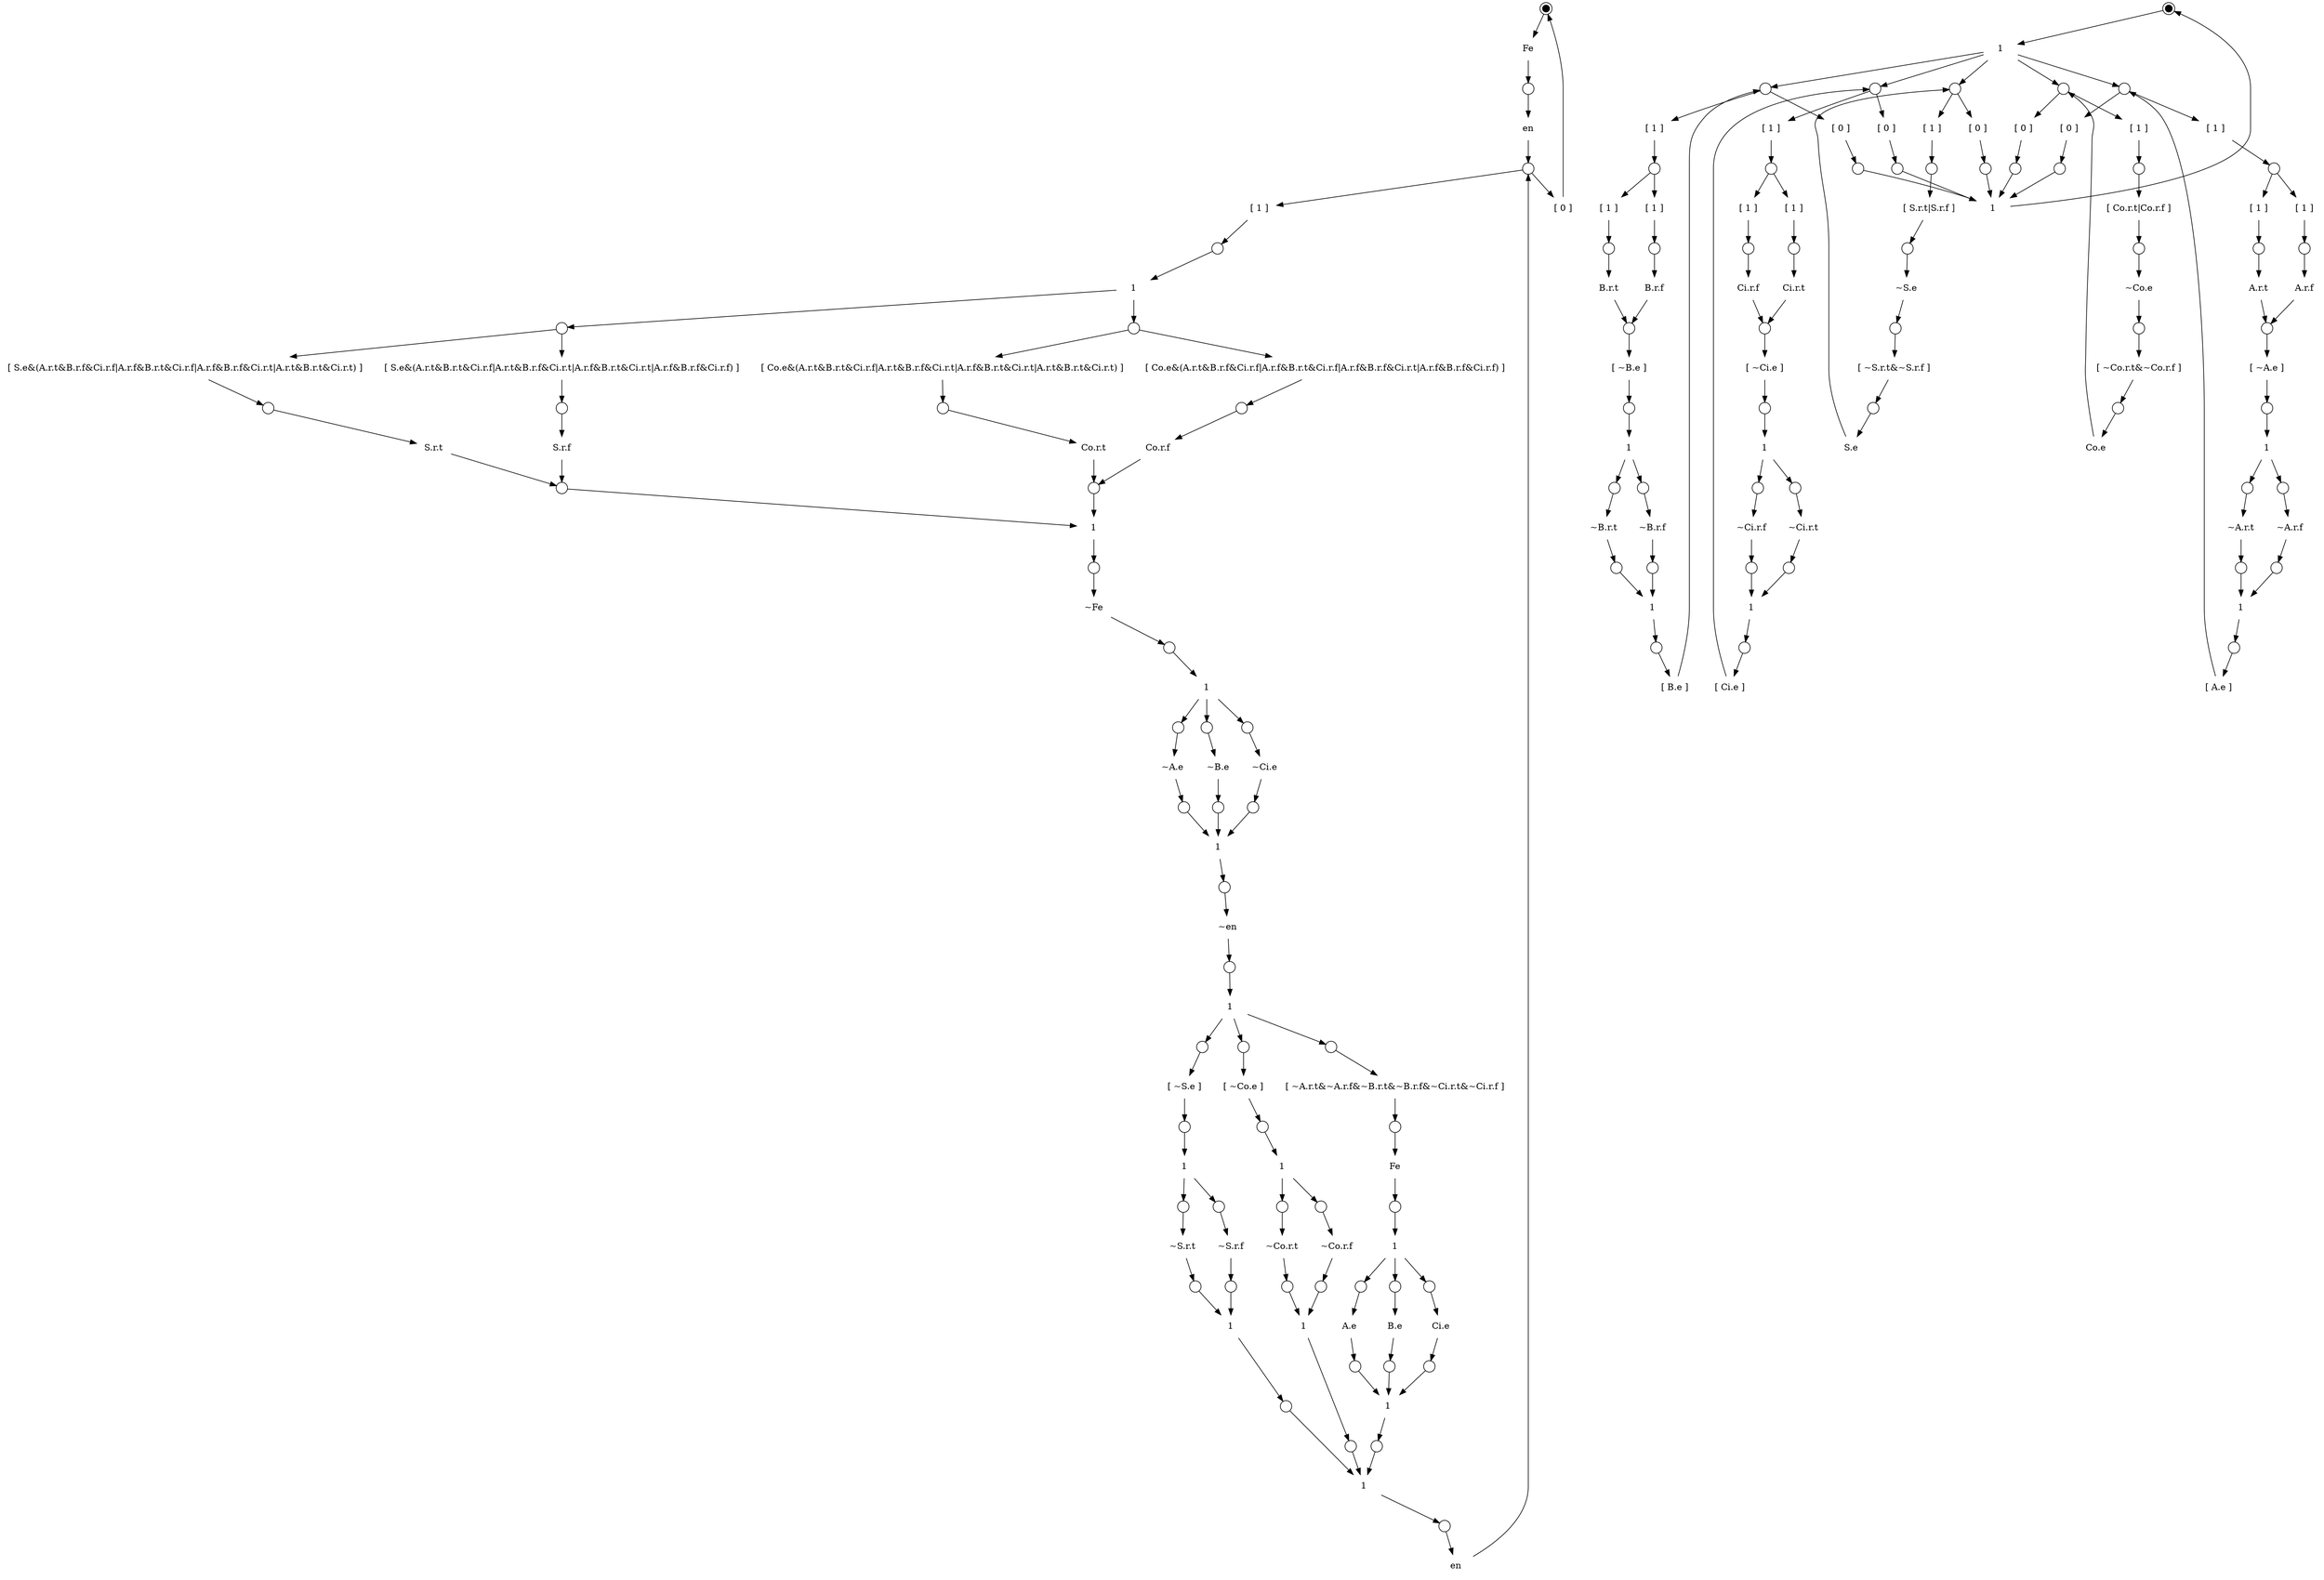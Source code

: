 digraph model
{
	subgraph pcfb_FA
	{
		graph["label"="" "variables"="Ci.r.t,Ci.r.f,Ci.e,A.r.t,A.r.f,A.e,B.r.t,B.r.f,B.e,S.r.t,S.r.f,S.e,Co.r.t,Co.r.f,Co.e,Fe,en" "type"="local" "elaborate"="true" "reset"="~Ci.r.t&~Ci.r.f&Ci.e&~A.r.t&~A.r.f&A.e&~B.r.t&~B.r.f&B.e&~S.r.t&~S.r.f&S.e&~Co.r.t&~Co.r.f&Co.e"];
		S0["shape"="circle" "width"="0.15" "peripheries"="2" "style"="filled" "fillcolor"="#000000" "label"=""];
		T0["shape"="plaintext" "label"="Fe"];
		S0->T0;
		S1["shape"="circle" "width"="0.25" "label"=""];
		T0->S1;
		T1["shape"="plaintext" "label"="en"];
		S1->T1;
		S2["shape"="circle" "width"="0.25" "label"=""];
		T1->S2;
		T2["shape"="plaintext" "label"="[ 1 ]"];
		S2->T2;
		S3["shape"="circle" "width"="0.25" "label"=""];
		T2->S3;
		T3["shape"="plaintext" "label"="1"];
		S3->T3;
		S4["shape"="circle" "width"="0.25" "label"=""];
		T3->S4;
		T4["shape"="plaintext" "label"="[ S.e&(A.r.t&B.r.f&Ci.r.f|A.r.f&B.r.t&Ci.r.f|A.r.f&B.r.f&Ci.r.t|A.r.t&B.r.t&Ci.r.t) ]"];
		S4->T4;
		S5["shape"="circle" "width"="0.25" "label"=""];
		T4->S5;
		T5["shape"="plaintext" "label"="S.r.t"];
		S5->T5;
		T6["shape"="plaintext" "label"="[ S.e&(A.r.t&B.r.t&Ci.r.f|A.r.t&B.r.f&Ci.r.t|A.r.f&B.r.t&Ci.r.t|A.r.f&B.r.f&Ci.r.f) ]"];
		S4->T6;
		S6["shape"="circle" "width"="0.25" "label"=""];
		T6->S6;
		T7["shape"="plaintext" "label"="S.r.f"];
		S6->T7;
		S7["shape"="circle" "width"="0.25" "label"=""];
		T5->S7;
		T7->S7;
		S8["shape"="circle" "width"="0.25" "label"=""];
		T3->S8;
		T8["shape"="plaintext" "label"="[ Co.e&(A.r.t&B.r.t&Ci.r.f|A.r.t&B.r.f&Ci.r.t|A.r.f&B.r.t&Ci.r.t|A.r.t&B.r.t&Ci.r.t) ]"];
		S8->T8;
		S9["shape"="circle" "width"="0.25" "label"=""];
		T8->S9;
		T9["shape"="plaintext" "label"="Co.r.t"];
		S9->T9;
		T10["shape"="plaintext" "label"="[ Co.e&(A.r.t&B.r.f&Ci.r.f|A.r.f&B.r.t&Ci.r.f|A.r.f&B.r.f&Ci.r.t|A.r.f&B.r.f&Ci.r.f) ]"];
		S8->T10;
		S10["shape"="circle" "width"="0.25" "label"=""];
		T10->S10;
		T11["shape"="plaintext" "label"="Co.r.f"];
		S10->T11;
		S11["shape"="circle" "width"="0.25" "label"=""];
		T9->S11;
		T11->S11;
		T12["shape"="plaintext" "label"="1"];
		S7->T12;
		S11->T12;
		S12["shape"="circle" "width"="0.25" "label"=""];
		T12->S12;
		T13["shape"="plaintext" "label"="~Fe"];
		S12->T13;
		S13["shape"="circle" "width"="0.25" "label"=""];
		T13->S13;
		T14["shape"="plaintext" "label"="1"];
		S13->T14;
		S14["shape"="circle" "width"="0.25" "label"=""];
		T14->S14;
		T15["shape"="plaintext" "label"="~A.e"];
		S14->T15;
		S15["shape"="circle" "width"="0.25" "label"=""];
		T15->S15;
		S16["shape"="circle" "width"="0.25" "label"=""];
		T14->S16;
		T16["shape"="plaintext" "label"="~B.e"];
		S16->T16;
		S17["shape"="circle" "width"="0.25" "label"=""];
		T16->S17;
		S18["shape"="circle" "width"="0.25" "label"=""];
		T14->S18;
		T17["shape"="plaintext" "label"="~Ci.e"];
		S18->T17;
		S19["shape"="circle" "width"="0.25" "label"=""];
		T17->S19;
		T18["shape"="plaintext" "label"="1"];
		S15->T18;
		S17->T18;
		S19->T18;
		S20["shape"="circle" "width"="0.25" "label"=""];
		T18->S20;
		T19["shape"="plaintext" "label"="~en"];
		S20->T19;
		S21["shape"="circle" "width"="0.25" "label"=""];
		T19->S21;
		T20["shape"="plaintext" "label"="1"];
		S21->T20;
		S22["shape"="circle" "width"="0.25" "label"=""];
		T20->S22;
		T21["shape"="plaintext" "label"="[ ~S.e ]"];
		S22->T21;
		S23["shape"="circle" "width"="0.25" "label"=""];
		T21->S23;
		T22["shape"="plaintext" "label"="1"];
		S23->T22;
		S24["shape"="circle" "width"="0.25" "label"=""];
		T22->S24;
		T23["shape"="plaintext" "label"="~S.r.t"];
		S24->T23;
		S25["shape"="circle" "width"="0.25" "label"=""];
		T23->S25;
		S26["shape"="circle" "width"="0.25" "label"=""];
		T22->S26;
		T24["shape"="plaintext" "label"="~S.r.f"];
		S26->T24;
		S27["shape"="circle" "width"="0.25" "label"=""];
		T24->S27;
		T25["shape"="plaintext" "label"="1"];
		S25->T25;
		S27->T25;
		S28["shape"="circle" "width"="0.25" "label"=""];
		T25->S28;
		S29["shape"="circle" "width"="0.25" "label"=""];
		T20->S29;
		T26["shape"="plaintext" "label"="[ ~Co.e ]"];
		S29->T26;
		S30["shape"="circle" "width"="0.25" "label"=""];
		T26->S30;
		T27["shape"="plaintext" "label"="1"];
		S30->T27;
		S31["shape"="circle" "width"="0.25" "label"=""];
		T27->S31;
		T28["shape"="plaintext" "label"="~Co.r.t"];
		S31->T28;
		S32["shape"="circle" "width"="0.25" "label"=""];
		T28->S32;
		S33["shape"="circle" "width"="0.25" "label"=""];
		T27->S33;
		T29["shape"="plaintext" "label"="~Co.r.f"];
		S33->T29;
		S34["shape"="circle" "width"="0.25" "label"=""];
		T29->S34;
		T30["shape"="plaintext" "label"="1"];
		S32->T30;
		S34->T30;
		S35["shape"="circle" "width"="0.25" "label"=""];
		T30->S35;
		S36["shape"="circle" "width"="0.25" "label"=""];
		T20->S36;
		T31["shape"="plaintext" "label"="[ ~A.r.t&~A.r.f&~B.r.t&~B.r.f&~Ci.r.t&~Ci.r.f ]"];
		S36->T31;
		S37["shape"="circle" "width"="0.25" "label"=""];
		T31->S37;
		T32["shape"="plaintext" "label"="Fe"];
		S37->T32;
		S38["shape"="circle" "width"="0.25" "label"=""];
		T32->S38;
		T33["shape"="plaintext" "label"="1"];
		S38->T33;
		S39["shape"="circle" "width"="0.25" "label"=""];
		T33->S39;
		T34["shape"="plaintext" "label"="A.e"];
		S39->T34;
		S40["shape"="circle" "width"="0.25" "label"=""];
		T34->S40;
		S41["shape"="circle" "width"="0.25" "label"=""];
		T33->S41;
		T35["shape"="plaintext" "label"="B.e"];
		S41->T35;
		S42["shape"="circle" "width"="0.25" "label"=""];
		T35->S42;
		S43["shape"="circle" "width"="0.25" "label"=""];
		T33->S43;
		T36["shape"="plaintext" "label"="Ci.e"];
		S43->T36;
		S44["shape"="circle" "width"="0.25" "label"=""];
		T36->S44;
		T37["shape"="plaintext" "label"="1"];
		S40->T37;
		S42->T37;
		S44->T37;
		S45["shape"="circle" "width"="0.25" "label"=""];
		T37->S45;
		T38["shape"="plaintext" "label"="1"];
		S28->T38;
		S35->T38;
		S45->T38;
		S46["shape"="circle" "width"="0.25" "label"=""];
		T38->S46;
		T39["shape"="plaintext" "label"="en"];
		S46->T39;
		T39->S2;
		T40["shape"="plaintext" "label"="[ 0 ]"];
		S2->T40;
		T40->S0;
	}
	subgraph environment
	{
		graph["label"="" "variables"="Ci.r.t,Ci.r.f,Ci.e,A.r.t,A.r.f,A.e,B.r.t,B.r.f,B.e,S.r.t,S.r.f,S.e,Co.r.t,Co.r.f,Co.e" "type"="remote" "elaborate"="false" "reset"="~Ci.r.t&~Ci.r.f&Ci.e&~A.r.t&~A.r.f&A.e&~B.r.t&~B.r.f&B.e&~S.r.t&~S.r.f&S.e&~Co.r.t&~Co.r.f&Co.e"];
		S47["shape"="circle" "width"="0.15" "peripheries"="2" "style"="filled" "fillcolor"="#000000" "label"=""];
		T41["shape"="plaintext" "label"="1"];
		S47->T41;
		S48["shape"="circle" "width"="0.25" "label"=""];
		T41->S48;
		T42["shape"="plaintext" "label"="[ 1 ]"];
		S48->T42;
		S49["shape"="circle" "width"="0.25" "label"=""];
		T42->S49;
		T43["shape"="plaintext" "label"="[ S.r.t|S.r.f ]"];
		S49->T43;
		S50["shape"="circle" "width"="0.25" "label"=""];
		T43->S50;
		T44["shape"="plaintext" "label"="~S.e"];
		S50->T44;
		S51["shape"="circle" "width"="0.25" "label"=""];
		T44->S51;
		T45["shape"="plaintext" "label"="[ ~S.r.t&~S.r.f ]"];
		S51->T45;
		S52["shape"="circle" "width"="0.25" "label"=""];
		T45->S52;
		T46["shape"="plaintext" "label"="S.e"];
		S52->T46;
		T46->S48;
		T47["shape"="plaintext" "label"="[ 0 ]"];
		S48->T47;
		S53["shape"="circle" "width"="0.25" "label"=""];
		T47->S53;
		S54["shape"="circle" "width"="0.25" "label"=""];
		T41->S54;
		T48["shape"="plaintext" "label"="[ 1 ]"];
		S54->T48;
		S55["shape"="circle" "width"="0.25" "label"=""];
		T48->S55;
		T49["shape"="plaintext" "label"="[ Co.r.t|Co.r.f ]"];
		S55->T49;
		S56["shape"="circle" "width"="0.25" "label"=""];
		T49->S56;
		T50["shape"="plaintext" "label"="~Co.e"];
		S56->T50;
		S57["shape"="circle" "width"="0.25" "label"=""];
		T50->S57;
		T51["shape"="plaintext" "label"="[ ~Co.r.t&~Co.r.f ]"];
		S57->T51;
		S58["shape"="circle" "width"="0.25" "label"=""];
		T51->S58;
		T52["shape"="plaintext" "label"="Co.e"];
		S58->T52;
		T52->S54;
		T53["shape"="plaintext" "label"="[ 0 ]"];
		S54->T53;
		S59["shape"="circle" "width"="0.25" "label"=""];
		T53->S59;
		S60["shape"="circle" "width"="0.25" "label"=""];
		T41->S60;
		T54["shape"="plaintext" "label"="[ 1 ]"];
		S60->T54;
		S61["shape"="circle" "width"="0.25" "label"=""];
		T54->S61;
		T55["shape"="plaintext" "label"="[ 1 ]"];
		S61->T55;
		S62["shape"="circle" "width"="0.25" "label"=""];
		T55->S62;
		T56["shape"="plaintext" "label"="A.r.t"];
		S62->T56;
		T57["shape"="plaintext" "label"="[ 1 ]"];
		S61->T57;
		S63["shape"="circle" "width"="0.25" "label"=""];
		T57->S63;
		T58["shape"="plaintext" "label"="A.r.f"];
		S63->T58;
		S64["shape"="circle" "width"="0.25" "label"=""];
		T56->S64;
		T58->S64;
		T59["shape"="plaintext" "label"="[ ~A.e ]"];
		S64->T59;
		S65["shape"="circle" "width"="0.25" "label"=""];
		T59->S65;
		T60["shape"="plaintext" "label"="1"];
		S65->T60;
		S66["shape"="circle" "width"="0.25" "label"=""];
		T60->S66;
		T61["shape"="plaintext" "label"="~A.r.t"];
		S66->T61;
		S67["shape"="circle" "width"="0.25" "label"=""];
		T61->S67;
		S68["shape"="circle" "width"="0.25" "label"=""];
		T60->S68;
		T62["shape"="plaintext" "label"="~A.r.f"];
		S68->T62;
		S69["shape"="circle" "width"="0.25" "label"=""];
		T62->S69;
		T63["shape"="plaintext" "label"="1"];
		S67->T63;
		S69->T63;
		S70["shape"="circle" "width"="0.25" "label"=""];
		T63->S70;
		T64["shape"="plaintext" "label"="[ A.e ]"];
		S70->T64;
		T64->S60;
		T65["shape"="plaintext" "label"="[ 0 ]"];
		S60->T65;
		S71["shape"="circle" "width"="0.25" "label"=""];
		T65->S71;
		S72["shape"="circle" "width"="0.25" "label"=""];
		T41->S72;
		T66["shape"="plaintext" "label"="[ 1 ]"];
		S72->T66;
		S73["shape"="circle" "width"="0.25" "label"=""];
		T66->S73;
		T67["shape"="plaintext" "label"="[ 1 ]"];
		S73->T67;
		S74["shape"="circle" "width"="0.25" "label"=""];
		T67->S74;
		T68["shape"="plaintext" "label"="B.r.t"];
		S74->T68;
		T69["shape"="plaintext" "label"="[ 1 ]"];
		S73->T69;
		S75["shape"="circle" "width"="0.25" "label"=""];
		T69->S75;
		T70["shape"="plaintext" "label"="B.r.f"];
		S75->T70;
		S76["shape"="circle" "width"="0.25" "label"=""];
		T68->S76;
		T70->S76;
		T71["shape"="plaintext" "label"="[ ~B.e ]"];
		S76->T71;
		S77["shape"="circle" "width"="0.25" "label"=""];
		T71->S77;
		T72["shape"="plaintext" "label"="1"];
		S77->T72;
		S78["shape"="circle" "width"="0.25" "label"=""];
		T72->S78;
		T73["shape"="plaintext" "label"="~B.r.t"];
		S78->T73;
		S79["shape"="circle" "width"="0.25" "label"=""];
		T73->S79;
		S80["shape"="circle" "width"="0.25" "label"=""];
		T72->S80;
		T74["shape"="plaintext" "label"="~B.r.f"];
		S80->T74;
		S81["shape"="circle" "width"="0.25" "label"=""];
		T74->S81;
		T75["shape"="plaintext" "label"="1"];
		S79->T75;
		S81->T75;
		S82["shape"="circle" "width"="0.25" "label"=""];
		T75->S82;
		T76["shape"="plaintext" "label"="[ B.e ]"];
		S82->T76;
		T76->S72;
		T77["shape"="plaintext" "label"="[ 0 ]"];
		S72->T77;
		S83["shape"="circle" "width"="0.25" "label"=""];
		T77->S83;
		S84["shape"="circle" "width"="0.25" "label"=""];
		T41->S84;
		T78["shape"="plaintext" "label"="[ 1 ]"];
		S84->T78;
		S85["shape"="circle" "width"="0.25" "label"=""];
		T78->S85;
		T79["shape"="plaintext" "label"="[ 1 ]"];
		S85->T79;
		S86["shape"="circle" "width"="0.25" "label"=""];
		T79->S86;
		T80["shape"="plaintext" "label"="Ci.r.t"];
		S86->T80;
		T81["shape"="plaintext" "label"="[ 1 ]"];
		S85->T81;
		S87["shape"="circle" "width"="0.25" "label"=""];
		T81->S87;
		T82["shape"="plaintext" "label"="Ci.r.f"];
		S87->T82;
		S88["shape"="circle" "width"="0.25" "label"=""];
		T80->S88;
		T82->S88;
		T83["shape"="plaintext" "label"="[ ~Ci.e ]"];
		S88->T83;
		S89["shape"="circle" "width"="0.25" "label"=""];
		T83->S89;
		T84["shape"="plaintext" "label"="1"];
		S89->T84;
		S90["shape"="circle" "width"="0.25" "label"=""];
		T84->S90;
		T85["shape"="plaintext" "label"="~Ci.r.t"];
		S90->T85;
		S91["shape"="circle" "width"="0.25" "label"=""];
		T85->S91;
		S92["shape"="circle" "width"="0.25" "label"=""];
		T84->S92;
		T86["shape"="plaintext" "label"="~Ci.r.f"];
		S92->T86;
		S93["shape"="circle" "width"="0.25" "label"=""];
		T86->S93;
		T87["shape"="plaintext" "label"="1"];
		S91->T87;
		S93->T87;
		S94["shape"="circle" "width"="0.25" "label"=""];
		T87->S94;
		T88["shape"="plaintext" "label"="[ Ci.e ]"];
		S94->T88;
		T88->S84;
		T89["shape"="plaintext" "label"="[ 0 ]"];
		S84->T89;
		S95["shape"="circle" "width"="0.25" "label"=""];
		T89->S95;
		T90["shape"="plaintext" "label"="1"];
		S53->T90;
		S59->T90;
		S71->T90;
		S83->T90;
		S95->T90;
		T90->S47;
	}
}
